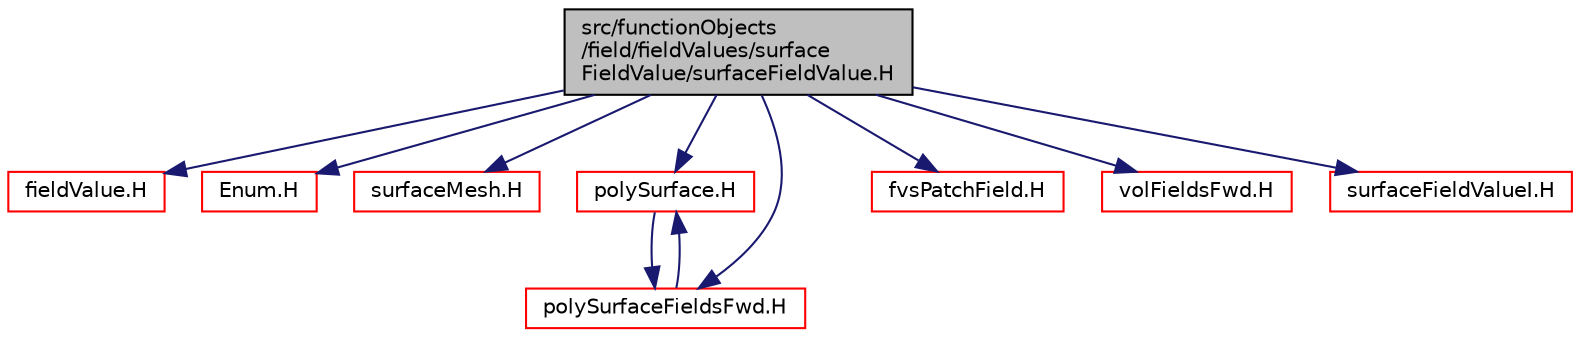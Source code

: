 digraph "src/functionObjects/field/fieldValues/surfaceFieldValue/surfaceFieldValue.H"
{
  bgcolor="transparent";
  edge [fontname="Helvetica",fontsize="10",labelfontname="Helvetica",labelfontsize="10"];
  node [fontname="Helvetica",fontsize="10",shape=record];
  Node1 [label="src/functionObjects\l/field/fieldValues/surface\lFieldValue/surfaceFieldValue.H",height=0.2,width=0.4,color="black", fillcolor="grey75", style="filled" fontcolor="black"];
  Node1 -> Node2 [color="midnightblue",fontsize="10",style="solid",fontname="Helvetica"];
  Node2 [label="fieldValue.H",height=0.2,width=0.4,color="red",URL="$fieldValue_8H.html"];
  Node1 -> Node3 [color="midnightblue",fontsize="10",style="solid",fontname="Helvetica"];
  Node3 [label="Enum.H",height=0.2,width=0.4,color="red",URL="$Enum_8H.html"];
  Node1 -> Node4 [color="midnightblue",fontsize="10",style="solid",fontname="Helvetica"];
  Node4 [label="surfaceMesh.H",height=0.2,width=0.4,color="red",URL="$surfaceMesh_8H.html"];
  Node1 -> Node5 [color="midnightblue",fontsize="10",style="solid",fontname="Helvetica"];
  Node5 [label="polySurface.H",height=0.2,width=0.4,color="red",URL="$polySurface_8H.html"];
  Node5 -> Node6 [color="midnightblue",fontsize="10",style="solid",fontname="Helvetica"];
  Node6 [label="polySurfaceFieldsFwd.H",height=0.2,width=0.4,color="red",URL="$polySurfaceFieldsFwd_8H.html"];
  Node6 -> Node5 [color="midnightblue",fontsize="10",style="solid",fontname="Helvetica"];
  Node1 -> Node7 [color="midnightblue",fontsize="10",style="solid",fontname="Helvetica"];
  Node7 [label="fvsPatchField.H",height=0.2,width=0.4,color="red",URL="$fvsPatchField_8H.html"];
  Node1 -> Node8 [color="midnightblue",fontsize="10",style="solid",fontname="Helvetica"];
  Node8 [label="volFieldsFwd.H",height=0.2,width=0.4,color="red",URL="$volFieldsFwd_8H.html"];
  Node1 -> Node6 [color="midnightblue",fontsize="10",style="solid",fontname="Helvetica"];
  Node1 -> Node9 [color="midnightblue",fontsize="10",style="solid",fontname="Helvetica"];
  Node9 [label="surfaceFieldValueI.H",height=0.2,width=0.4,color="red",URL="$surfaceFieldValueI_8H.html"];
}
